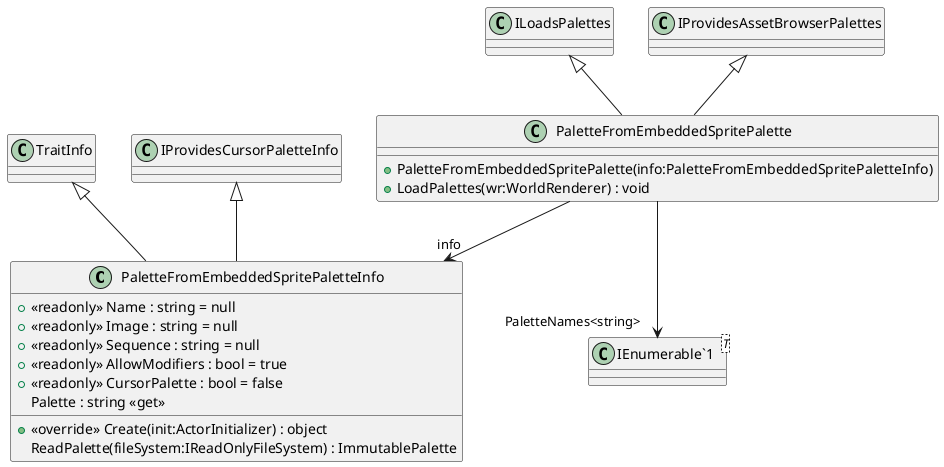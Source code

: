 @startuml
class PaletteFromEmbeddedSpritePaletteInfo {
    + <<readonly>> Name : string = null
    + <<readonly>> Image : string = null
    + <<readonly>> Sequence : string = null
    + <<readonly>> AllowModifiers : bool = true
    + <<readonly>> CursorPalette : bool = false
    + <<override>> Create(init:ActorInitializer) : object
    Palette : string <<get>>
    ReadPalette(fileSystem:IReadOnlyFileSystem) : ImmutablePalette
}
class PaletteFromEmbeddedSpritePalette {
    + PaletteFromEmbeddedSpritePalette(info:PaletteFromEmbeddedSpritePaletteInfo)
    + LoadPalettes(wr:WorldRenderer) : void
}
class "IEnumerable`1"<T> {
}
TraitInfo <|-- PaletteFromEmbeddedSpritePaletteInfo
IProvidesCursorPaletteInfo <|-- PaletteFromEmbeddedSpritePaletteInfo
ILoadsPalettes <|-- PaletteFromEmbeddedSpritePalette
IProvidesAssetBrowserPalettes <|-- PaletteFromEmbeddedSpritePalette
PaletteFromEmbeddedSpritePalette --> "info" PaletteFromEmbeddedSpritePaletteInfo
PaletteFromEmbeddedSpritePalette --> "PaletteNames<string>" "IEnumerable`1"
@enduml
